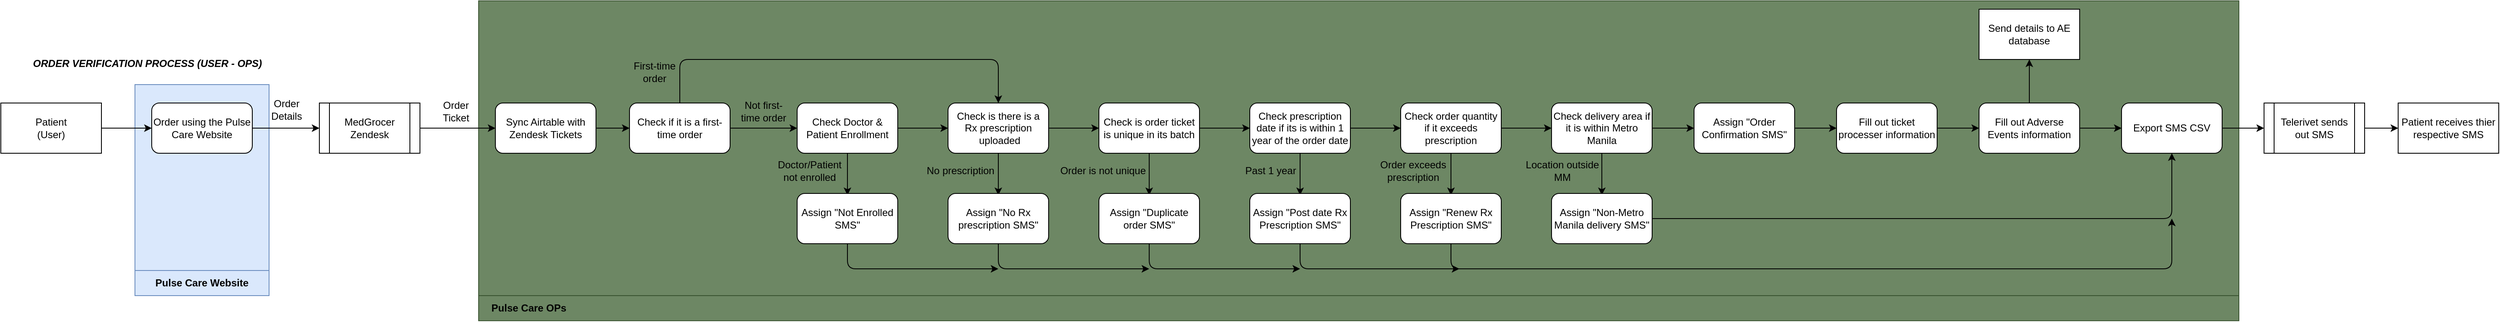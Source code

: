 <mxfile>
    <diagram id="CmBS7UL0gh0eFxzdolgg" name="Data Flow Diagram">
        <mxGraphModel dx="1280" dy="-351" grid="1" gridSize="10" guides="1" tooltips="1" connect="1" arrows="1" fold="1" page="1" pageScale="1" pageWidth="850" pageHeight="1100" math="0" shadow="0">
            <root>
                <mxCell id="0"/>
                <mxCell id="1" parent="0"/>
                <mxCell id="120" value="ORDER VERIFICATION PROCESS (USER - OPS)" style="text;html=1;strokeColor=none;fillColor=none;align=center;verticalAlign=middle;whiteSpace=wrap;rounded=0;fontStyle=3" parent="1" vertex="1">
                    <mxGeometry x="60" y="2230" width="330" height="30" as="geometry"/>
                </mxCell>
                <mxCell id="113" value="" style="rounded=0;whiteSpace=wrap;html=1;fillColor=#6d8764;strokeColor=#3A5431;fontColor=#ffffff;movable=1;resizable=1;rotatable=1;deletable=1;editable=1;connectable=1;" parent="1" vertex="1">
                    <mxGeometry x="620" y="2170" width="2100" height="352" as="geometry"/>
                </mxCell>
                <mxCell id="112" value="" style="rounded=0;whiteSpace=wrap;html=1;fillColor=#dae8fc;strokeColor=#6c8ebf;" parent="1" vertex="1">
                    <mxGeometry x="210" y="2270" width="160" height="252" as="geometry"/>
                </mxCell>
                <mxCell id="62" value="Patient&lt;br&gt;(User)" style="rounded=0;whiteSpace=wrap;html=1;" parent="1" vertex="1">
                    <mxGeometry x="50" y="2292" width="120" height="60" as="geometry"/>
                </mxCell>
                <mxCell id="63" value="Order using the Pulse Care Website" style="rounded=1;whiteSpace=wrap;html=1;" parent="1" vertex="1">
                    <mxGeometry x="230" y="2292" width="120" height="60" as="geometry"/>
                </mxCell>
                <mxCell id="85" style="edgeStyle=none;html=1;exitX=1;exitY=0.5;exitDx=0;exitDy=0;entryX=0;entryY=0.5;entryDx=0;entryDy=0;" parent="1" source="62" target="63" edge="1">
                    <mxGeometry relative="1" as="geometry"/>
                </mxCell>
                <mxCell id="64" value="MedGrocer Zendesk" style="shape=process;whiteSpace=wrap;html=1;backgroundOutline=1;" parent="1" vertex="1">
                    <mxGeometry x="430" y="2292" width="120" height="60" as="geometry"/>
                </mxCell>
                <mxCell id="86" style="edgeStyle=none;html=1;exitX=1;exitY=0.5;exitDx=0;exitDy=0;entryX=0;entryY=0.5;entryDx=0;entryDy=0;" parent="1" source="63" target="64" edge="1">
                    <mxGeometry relative="1" as="geometry"/>
                </mxCell>
                <mxCell id="140" style="edgeStyle=none;html=1;exitX=1;exitY=0.5;exitDx=0;exitDy=0;entryX=0;entryY=0.5;entryDx=0;entryDy=0;" edge="1" parent="1" source="65" target="136">
                    <mxGeometry relative="1" as="geometry"/>
                </mxCell>
                <mxCell id="65" value="Sync Airtable with Zendesk Tickets" style="rounded=1;whiteSpace=wrap;html=1;" parent="1" vertex="1">
                    <mxGeometry x="640" y="2292" width="120" height="60" as="geometry"/>
                </mxCell>
                <mxCell id="87" style="edgeStyle=none;html=1;exitX=1;exitY=0.5;exitDx=0;exitDy=0;entryX=0;entryY=0.5;entryDx=0;entryDy=0;" parent="1" source="64" target="65" edge="1">
                    <mxGeometry relative="1" as="geometry"/>
                </mxCell>
                <mxCell id="104" value="Order Details" style="text;html=1;strokeColor=none;fillColor=none;align=center;verticalAlign=middle;whiteSpace=wrap;rounded=0;" parent="1" vertex="1">
                    <mxGeometry x="361" y="2285" width="60" height="30" as="geometry"/>
                </mxCell>
                <mxCell id="105" value="Order Ticket" style="text;html=1;strokeColor=none;fillColor=none;align=center;verticalAlign=middle;whiteSpace=wrap;rounded=0;" parent="1" vertex="1">
                    <mxGeometry x="563" y="2287" width="60" height="30" as="geometry"/>
                </mxCell>
                <mxCell id="114" value="" style="rounded=0;whiteSpace=wrap;html=1;fillColor=#6d8764;fontColor=#ffffff;strokeColor=#3A5431;movable=1;resizable=1;rotatable=1;deletable=1;editable=1;connectable=1;" parent="1" vertex="1">
                    <mxGeometry x="620" y="2522" width="2100" height="30" as="geometry"/>
                </mxCell>
                <mxCell id="115" value="" style="rounded=0;whiteSpace=wrap;html=1;fillColor=#dae8fc;strokeColor=#6c8ebf;" parent="1" vertex="1">
                    <mxGeometry x="210" y="2492" width="160" height="30" as="geometry"/>
                </mxCell>
                <mxCell id="116" value="&lt;b&gt;Pulse Care Website&lt;/b&gt;" style="text;html=1;strokeColor=none;fillColor=none;align=center;verticalAlign=middle;whiteSpace=wrap;rounded=0;" parent="1" vertex="1">
                    <mxGeometry x="230" y="2492" width="120" height="30" as="geometry"/>
                </mxCell>
                <mxCell id="117" value="&lt;b&gt;Pulse Care OPs&lt;/b&gt;" style="text;html=1;strokeColor=none;fillColor=none;align=center;verticalAlign=middle;whiteSpace=wrap;rounded=0;movable=0;resizable=0;rotatable=0;deletable=0;editable=0;connectable=0;" parent="1" vertex="1">
                    <mxGeometry x="620" y="2522" width="120" height="30" as="geometry"/>
                </mxCell>
                <mxCell id="139" style="edgeStyle=none;html=1;exitX=1;exitY=0.5;exitDx=0;exitDy=0;entryX=0;entryY=0.5;entryDx=0;entryDy=0;" edge="1" parent="1" source="136" target="66">
                    <mxGeometry relative="1" as="geometry"/>
                </mxCell>
                <mxCell id="143" style="edgeStyle=none;html=1;exitX=0.5;exitY=0;exitDx=0;exitDy=0;entryX=0.5;entryY=0;entryDx=0;entryDy=0;" edge="1" parent="1" source="136" target="67">
                    <mxGeometry relative="1" as="geometry">
                        <Array as="points">
                            <mxPoint x="860" y="2240"/>
                            <mxPoint x="1240" y="2240"/>
                        </Array>
                    </mxGeometry>
                </mxCell>
                <mxCell id="136" value="Check if it is a first-time order" style="rounded=1;whiteSpace=wrap;html=1;" vertex="1" parent="1">
                    <mxGeometry x="800" y="2292" width="120" height="60" as="geometry"/>
                </mxCell>
                <mxCell id="142" value="Not first-time order" style="text;html=1;strokeColor=none;fillColor=none;align=center;verticalAlign=middle;whiteSpace=wrap;rounded=0;" vertex="1" parent="1">
                    <mxGeometry x="930" y="2287" width="60" height="30" as="geometry"/>
                </mxCell>
                <mxCell id="144" value="First-time order" style="text;html=1;strokeColor=none;fillColor=none;align=center;verticalAlign=middle;whiteSpace=wrap;rounded=0;" vertex="1" parent="1">
                    <mxGeometry x="800" y="2240" width="60" height="30" as="geometry"/>
                </mxCell>
                <mxCell id="66" value="Check Doctor &amp;amp; Patient Enrollment" style="rounded=1;whiteSpace=wrap;html=1;" parent="1" vertex="1">
                    <mxGeometry x="1000" y="2292" width="120" height="60" as="geometry"/>
                </mxCell>
                <mxCell id="67" value="Check is there is a Rx&amp;nbsp;prescription &amp;nbsp;uploaded" style="rounded=1;whiteSpace=wrap;html=1;" parent="1" vertex="1">
                    <mxGeometry x="1180" y="2292" width="120" height="60" as="geometry"/>
                </mxCell>
                <mxCell id="92" style="edgeStyle=none;html=1;exitX=1;exitY=0.5;exitDx=0;exitDy=0;" parent="1" source="66" target="67" edge="1">
                    <mxGeometry relative="1" as="geometry"/>
                </mxCell>
                <mxCell id="68" value="Check is order ticket is unique in its batch" style="rounded=1;whiteSpace=wrap;html=1;" parent="1" vertex="1">
                    <mxGeometry x="1360" y="2292" width="120" height="60" as="geometry"/>
                </mxCell>
                <mxCell id="93" style="edgeStyle=none;html=1;exitX=1;exitY=0.5;exitDx=0;exitDy=0;entryX=0;entryY=0.5;entryDx=0;entryDy=0;" parent="1" source="67" target="68" edge="1">
                    <mxGeometry relative="1" as="geometry"/>
                </mxCell>
                <mxCell id="69" value="Check prescription date if its is within 1 year of the order date" style="rounded=1;whiteSpace=wrap;html=1;" parent="1" vertex="1">
                    <mxGeometry x="1540" y="2292" width="120" height="60" as="geometry"/>
                </mxCell>
                <mxCell id="94" style="edgeStyle=none;html=1;exitX=1;exitY=0.5;exitDx=0;exitDy=0;" parent="1" source="68" target="69" edge="1">
                    <mxGeometry relative="1" as="geometry"/>
                </mxCell>
                <mxCell id="70" value="Check order quantity if it exceeds prescription" style="rounded=1;whiteSpace=wrap;html=1;" parent="1" vertex="1">
                    <mxGeometry x="1720" y="2292" width="120" height="60" as="geometry"/>
                </mxCell>
                <mxCell id="96" style="edgeStyle=none;html=1;exitX=1;exitY=0.5;exitDx=0;exitDy=0;entryX=0;entryY=0.5;entryDx=0;entryDy=0;" parent="1" source="69" target="70" edge="1">
                    <mxGeometry relative="1" as="geometry"/>
                </mxCell>
                <mxCell id="149" style="edgeStyle=none;html=1;exitX=1;exitY=0.5;exitDx=0;exitDy=0;entryX=0;entryY=0.5;entryDx=0;entryDy=0;" edge="1" parent="1" source="72" target="148">
                    <mxGeometry relative="1" as="geometry"/>
                </mxCell>
                <mxCell id="72" value="Check delivery area if it is within Metro Manila" style="rounded=1;whiteSpace=wrap;html=1;" parent="1" vertex="1">
                    <mxGeometry x="1900" y="2292" width="120" height="60" as="geometry"/>
                </mxCell>
                <mxCell id="98" style="edgeStyle=none;html=1;exitX=1;exitY=0.5;exitDx=0;exitDy=0;entryX=0;entryY=0.5;entryDx=0;entryDy=0;" parent="1" source="70" target="72" edge="1">
                    <mxGeometry relative="1" as="geometry"/>
                </mxCell>
                <mxCell id="73" value="Fill out ticket processer information" style="rounded=1;whiteSpace=wrap;html=1;" parent="1" vertex="1">
                    <mxGeometry x="2240" y="2292" width="120" height="60" as="geometry"/>
                </mxCell>
                <mxCell id="152" style="edgeStyle=none;html=1;exitX=0.5;exitY=0;exitDx=0;exitDy=0;entryX=0.5;entryY=1;entryDx=0;entryDy=0;" edge="1" parent="1" source="74" target="151">
                    <mxGeometry relative="1" as="geometry"/>
                </mxCell>
                <mxCell id="74" value="Fill out Adverse Events information" style="rounded=1;whiteSpace=wrap;html=1;" parent="1" vertex="1">
                    <mxGeometry x="2410" y="2292" width="120" height="60" as="geometry"/>
                </mxCell>
                <mxCell id="101" style="edgeStyle=none;html=1;exitX=1;exitY=0.5;exitDx=0;exitDy=0;entryX=0;entryY=0.5;entryDx=0;entryDy=0;" parent="1" source="73" target="74" edge="1">
                    <mxGeometry relative="1" as="geometry"/>
                </mxCell>
                <mxCell id="145" style="edgeStyle=none;html=1;exitX=1;exitY=0.5;exitDx=0;exitDy=0;entryX=0;entryY=0.5;entryDx=0;entryDy=0;" edge="1" parent="1" source="75" target="135">
                    <mxGeometry relative="1" as="geometry"/>
                </mxCell>
                <mxCell id="75" value="Export SMS CSV" style="rounded=1;whiteSpace=wrap;html=1;" parent="1" vertex="1">
                    <mxGeometry x="2580" y="2292" width="120" height="60" as="geometry"/>
                </mxCell>
                <mxCell id="102" style="edgeStyle=none;html=1;exitX=1;exitY=0.5;exitDx=0;exitDy=0;entryX=0;entryY=0.5;entryDx=0;entryDy=0;" parent="1" source="74" target="75" edge="1">
                    <mxGeometry relative="1" as="geometry"/>
                </mxCell>
                <mxCell id="77" value="Patient receives thier respective SMS" style="rounded=0;whiteSpace=wrap;html=1;" parent="1" vertex="1">
                    <mxGeometry x="2910" y="2292" width="120" height="60" as="geometry"/>
                </mxCell>
                <mxCell id="89" style="edgeStyle=none;html=1;exitX=0.5;exitY=1;exitDx=0;exitDy=0;entryX=0.5;entryY=0;entryDx=0;entryDy=0;" parent="1" source="66" edge="1">
                    <mxGeometry relative="1" as="geometry">
                        <mxPoint x="1060" y="2402" as="targetPoint"/>
                    </mxGeometry>
                </mxCell>
                <mxCell id="90" style="edgeStyle=none;html=1;exitX=0.5;exitY=1;exitDx=0;exitDy=0;entryX=0.5;entryY=0;entryDx=0;entryDy=0;" parent="1" source="67" edge="1">
                    <mxGeometry relative="1" as="geometry">
                        <mxPoint x="1240" y="2402" as="targetPoint"/>
                    </mxGeometry>
                </mxCell>
                <mxCell id="91" style="edgeStyle=none;html=1;exitX=0.5;exitY=1;exitDx=0;exitDy=0;" parent="1" source="68" edge="1">
                    <mxGeometry relative="1" as="geometry">
                        <mxPoint x="1420" y="2402" as="targetPoint"/>
                    </mxGeometry>
                </mxCell>
                <mxCell id="95" style="edgeStyle=none;html=1;exitX=0.5;exitY=1;exitDx=0;exitDy=0;entryX=0.5;entryY=0;entryDx=0;entryDy=0;" parent="1" source="69" edge="1">
                    <mxGeometry relative="1" as="geometry">
                        <mxPoint x="1600" y="2402" as="targetPoint"/>
                    </mxGeometry>
                </mxCell>
                <mxCell id="97" style="edgeStyle=none;html=1;exitX=0.5;exitY=1;exitDx=0;exitDy=0;entryX=0.5;entryY=0;entryDx=0;entryDy=0;" parent="1" source="70" edge="1">
                    <mxGeometry relative="1" as="geometry">
                        <mxPoint x="1780" y="2402" as="targetPoint"/>
                    </mxGeometry>
                </mxCell>
                <mxCell id="99" style="edgeStyle=none;html=1;exitX=0.5;exitY=1;exitDx=0;exitDy=0;" parent="1" source="72" edge="1">
                    <mxGeometry relative="1" as="geometry">
                        <mxPoint x="1960" y="2402" as="targetPoint"/>
                    </mxGeometry>
                </mxCell>
                <mxCell id="106" value="Doctor/Patient not enrolled" style="text;html=1;strokeColor=none;fillColor=none;align=center;verticalAlign=middle;whiteSpace=wrap;rounded=0;" parent="1" vertex="1">
                    <mxGeometry x="970" y="2358" width="90" height="30" as="geometry"/>
                </mxCell>
                <mxCell id="107" value="No prescription" style="text;html=1;strokeColor=none;fillColor=none;align=center;verticalAlign=middle;whiteSpace=wrap;rounded=0;" parent="1" vertex="1">
                    <mxGeometry x="1150" y="2358" width="90" height="30" as="geometry"/>
                </mxCell>
                <mxCell id="108" value="Order is not unique" style="text;html=1;strokeColor=none;fillColor=none;align=center;verticalAlign=middle;whiteSpace=wrap;rounded=0;" parent="1" vertex="1">
                    <mxGeometry x="1310" y="2358" width="110" height="30" as="geometry"/>
                </mxCell>
                <mxCell id="109" value="Past 1 year" style="text;html=1;strokeColor=none;fillColor=none;align=center;verticalAlign=middle;whiteSpace=wrap;rounded=0;" parent="1" vertex="1">
                    <mxGeometry x="1520" y="2358" width="90" height="30" as="geometry"/>
                </mxCell>
                <mxCell id="110" value="Order exceeds prescription" style="text;html=1;strokeColor=none;fillColor=none;align=center;verticalAlign=middle;whiteSpace=wrap;rounded=0;" parent="1" vertex="1">
                    <mxGeometry x="1690" y="2358" width="90" height="30" as="geometry"/>
                </mxCell>
                <mxCell id="111" value="Location outside MM" style="text;html=1;strokeColor=none;fillColor=none;align=center;verticalAlign=middle;whiteSpace=wrap;rounded=0;" parent="1" vertex="1">
                    <mxGeometry x="1868" y="2358" width="90" height="30" as="geometry"/>
                </mxCell>
                <mxCell id="133" style="edgeStyle=none;html=1;" edge="1" parent="1" source="121">
                    <mxGeometry relative="1" as="geometry">
                        <mxPoint x="1240" y="2490" as="targetPoint"/>
                        <Array as="points">
                            <mxPoint x="1060" y="2490"/>
                        </Array>
                    </mxGeometry>
                </mxCell>
                <mxCell id="121" value="Assign &quot;Not Enrolled SMS&quot;" style="rounded=1;whiteSpace=wrap;html=1;" vertex="1" parent="1">
                    <mxGeometry x="1000" y="2400" width="120" height="60" as="geometry"/>
                </mxCell>
                <mxCell id="132" style="edgeStyle=none;html=1;exitX=0.5;exitY=1;exitDx=0;exitDy=0;" edge="1" parent="1" source="122">
                    <mxGeometry relative="1" as="geometry">
                        <mxPoint x="1420" y="2490" as="targetPoint"/>
                        <Array as="points">
                            <mxPoint x="1240" y="2490"/>
                        </Array>
                    </mxGeometry>
                </mxCell>
                <mxCell id="122" value="Assign&amp;nbsp;&quot;No Rx prescription SMS&quot;" style="rounded=1;whiteSpace=wrap;html=1;" vertex="1" parent="1">
                    <mxGeometry x="1180" y="2400" width="120" height="60" as="geometry"/>
                </mxCell>
                <mxCell id="131" style="edgeStyle=none;html=1;exitX=0.5;exitY=1;exitDx=0;exitDy=0;" edge="1" parent="1" source="124">
                    <mxGeometry relative="1" as="geometry">
                        <mxPoint x="1600" y="2490" as="targetPoint"/>
                        <Array as="points">
                            <mxPoint x="1420" y="2490"/>
                        </Array>
                    </mxGeometry>
                </mxCell>
                <mxCell id="124" value="Assign&amp;nbsp;&quot;Duplicate order SMS&quot;" style="rounded=1;whiteSpace=wrap;html=1;" vertex="1" parent="1">
                    <mxGeometry x="1360" y="2400" width="120" height="60" as="geometry"/>
                </mxCell>
                <mxCell id="130" style="edgeStyle=none;html=1;exitX=0.5;exitY=1;exitDx=0;exitDy=0;" edge="1" parent="1" source="125">
                    <mxGeometry relative="1" as="geometry">
                        <mxPoint x="1790" y="2490" as="targetPoint"/>
                        <Array as="points">
                            <mxPoint x="1600" y="2490"/>
                        </Array>
                    </mxGeometry>
                </mxCell>
                <mxCell id="125" value="Assign&amp;nbsp;&quot;Post date Rx Prescription SMS&quot;" style="rounded=1;whiteSpace=wrap;html=1;" vertex="1" parent="1">
                    <mxGeometry x="1540" y="2400" width="120" height="60" as="geometry"/>
                </mxCell>
                <mxCell id="129" style="edgeStyle=none;html=1;exitX=0.5;exitY=1;exitDx=0;exitDy=0;" edge="1" parent="1" source="126">
                    <mxGeometry relative="1" as="geometry">
                        <mxPoint x="2640" y="2430" as="targetPoint"/>
                        <Array as="points">
                            <mxPoint x="1780" y="2490"/>
                            <mxPoint x="2640" y="2490"/>
                        </Array>
                    </mxGeometry>
                </mxCell>
                <mxCell id="126" value="Assign&amp;nbsp;&quot;Renew Rx Prescription SMS&quot;" style="rounded=1;whiteSpace=wrap;html=1;" vertex="1" parent="1">
                    <mxGeometry x="1720" y="2400" width="120" height="60" as="geometry"/>
                </mxCell>
                <mxCell id="128" style="edgeStyle=none;html=1;exitX=1;exitY=0.5;exitDx=0;exitDy=0;entryX=0.5;entryY=1;entryDx=0;entryDy=0;" edge="1" parent="1" source="127" target="75">
                    <mxGeometry relative="1" as="geometry">
                        <Array as="points">
                            <mxPoint x="2640" y="2430"/>
                        </Array>
                    </mxGeometry>
                </mxCell>
                <mxCell id="127" value="Assign &quot;Non-Metro Manila delivery SMS&quot;" style="rounded=1;whiteSpace=wrap;html=1;" vertex="1" parent="1">
                    <mxGeometry x="1900" y="2400" width="120" height="60" as="geometry"/>
                </mxCell>
                <mxCell id="146" style="edgeStyle=none;html=1;exitX=1;exitY=0.5;exitDx=0;exitDy=0;entryX=0;entryY=0.5;entryDx=0;entryDy=0;" edge="1" parent="1" source="135" target="77">
                    <mxGeometry relative="1" as="geometry"/>
                </mxCell>
                <mxCell id="135" value="Telerivet sends out SMS" style="shape=process;whiteSpace=wrap;html=1;backgroundOutline=1;" vertex="1" parent="1">
                    <mxGeometry x="2750" y="2292" width="120" height="60" as="geometry"/>
                </mxCell>
                <mxCell id="150" style="edgeStyle=none;html=1;entryX=0;entryY=0.5;entryDx=0;entryDy=0;" edge="1" parent="1" source="148" target="73">
                    <mxGeometry relative="1" as="geometry"/>
                </mxCell>
                <mxCell id="148" value="Assign &quot;Order Confirmation SMS&quot;" style="rounded=1;whiteSpace=wrap;html=1;" vertex="1" parent="1">
                    <mxGeometry x="2070" y="2292" width="120" height="60" as="geometry"/>
                </mxCell>
                <mxCell id="151" value="Send details to AE database" style="rounded=0;whiteSpace=wrap;html=1;" vertex="1" parent="1">
                    <mxGeometry x="2410" y="2180" width="120" height="60" as="geometry"/>
                </mxCell>
            </root>
        </mxGraphModel>
    </diagram>
    <diagram id="OAnDzm1tk-_P3TmkvpsR" name="Decision Tree">
        <mxGraphModel dx="1037" dy="2110" grid="1" gridSize="10" guides="1" tooltips="1" connect="1" arrows="1" fold="1" page="1" pageScale="1" pageWidth="850" pageHeight="1100" math="0" shadow="0">
            <root>
                <mxCell id="0"/>
                <mxCell id="1" parent="0"/>
                <mxCell id="olfd3m0QtoPjhlnfAnK3-72" value="Order Verification" style="text;html=1;align=left;verticalAlign=middle;resizable=0;points=[];autosize=1;strokeColor=none;fillColor=none;" parent="1" vertex="1">
                    <mxGeometry x="1760" y="80" width="120" height="30" as="geometry"/>
                </mxCell>
                <mxCell id="91wBAYQt74z-0xyMlqAN-1" style="edgeStyle=none;html=1;exitX=0.5;exitY=1;exitDx=0;exitDy=0;entryX=0.5;entryY=0;entryDx=0;entryDy=0;" parent="1" source="91wBAYQt74z-0xyMlqAN-5" target="91wBAYQt74z-0xyMlqAN-6" edge="1">
                    <mxGeometry relative="1" as="geometry">
                        <Array as="points">
                            <mxPoint x="1900" y="220"/>
                            <mxPoint x="1820" y="220"/>
                        </Array>
                    </mxGeometry>
                </mxCell>
                <mxCell id="91wBAYQt74z-0xyMlqAN-2" value="No" style="edgeLabel;html=1;align=center;verticalAlign=middle;resizable=0;points=[];" parent="91wBAYQt74z-0xyMlqAN-1" vertex="1" connectable="0">
                    <mxGeometry x="0.045" y="-1" relative="1" as="geometry">
                        <mxPoint as="offset"/>
                    </mxGeometry>
                </mxCell>
                <mxCell id="91wBAYQt74z-0xyMlqAN-3" style="edgeStyle=none;html=1;exitX=0.5;exitY=1;exitDx=0;exitDy=0;entryX=0.5;entryY=0;entryDx=0;entryDy=0;" parent="1" source="91wBAYQt74z-0xyMlqAN-5" edge="1">
                    <mxGeometry relative="1" as="geometry">
                        <mxPoint x="1980" y="240" as="targetPoint"/>
                        <Array as="points">
                            <mxPoint x="1900" y="220"/>
                            <mxPoint x="1980" y="220"/>
                        </Array>
                    </mxGeometry>
                </mxCell>
                <mxCell id="91wBAYQt74z-0xyMlqAN-4" value="Yes" style="edgeLabel;html=1;align=center;verticalAlign=middle;resizable=0;points=[];" parent="91wBAYQt74z-0xyMlqAN-3" vertex="1" connectable="0">
                    <mxGeometry x="-0.102" y="1" relative="1" as="geometry">
                        <mxPoint x="6" as="offset"/>
                    </mxGeometry>
                </mxCell>
                <mxCell id="91wBAYQt74z-0xyMlqAN-5" value="&lt;font style=&quot;font-size: 12px;&quot;&gt;Unique order for this batch?&lt;br&gt;&lt;/font&gt;" style="rounded=0;whiteSpace=wrap;html=1;fillColor=none;" parent="1" vertex="1">
                    <mxGeometry x="1840" y="140" width="120" height="60" as="geometry"/>
                </mxCell>
                <mxCell id="91wBAYQt74z-0xyMlqAN-6" value="&lt;font style=&quot;font-size: 12px;&quot;&gt;Duplicate Order&lt;br&gt;SMS&lt;br&gt;&lt;/font&gt;" style="rounded=0;whiteSpace=wrap;html=1;fillColor=none;" parent="1" vertex="1">
                    <mxGeometry x="1760" y="240" width="120" height="60" as="geometry"/>
                </mxCell>
                <mxCell id="91wBAYQt74z-0xyMlqAN-8" style="edgeStyle=none;html=1;exitX=0.5;exitY=1;exitDx=0;exitDy=0;entryX=0.5;entryY=0;entryDx=0;entryDy=0;" parent="1" source="91wBAYQt74z-0xyMlqAN-12" target="91wBAYQt74z-0xyMlqAN-18" edge="1">
                    <mxGeometry relative="1" as="geometry">
                        <Array as="points">
                            <mxPoint x="2100" y="980"/>
                            <mxPoint x="1980" y="980"/>
                        </Array>
                    </mxGeometry>
                </mxCell>
                <mxCell id="91wBAYQt74z-0xyMlqAN-9" value="No" style="edgeLabel;html=1;align=center;verticalAlign=middle;resizable=0;points=[];" parent="91wBAYQt74z-0xyMlqAN-8" vertex="1" connectable="0">
                    <mxGeometry x="0.034" y="-2" relative="1" as="geometry">
                        <mxPoint x="43" y="2" as="offset"/>
                    </mxGeometry>
                </mxCell>
                <mxCell id="91wBAYQt74z-0xyMlqAN-10" style="edgeStyle=none;html=1;exitX=0.5;exitY=1;exitDx=0;exitDy=0;entryX=0.5;entryY=0;entryDx=0;entryDy=0;" parent="1" source="91wBAYQt74z-0xyMlqAN-12" target="91wBAYQt74z-0xyMlqAN-47" edge="1">
                    <mxGeometry relative="1" as="geometry">
                        <Array as="points">
                            <mxPoint x="2100" y="980"/>
                            <mxPoint x="2140" y="980"/>
                        </Array>
                    </mxGeometry>
                </mxCell>
                <mxCell id="91wBAYQt74z-0xyMlqAN-11" value="Yes" style="edgeLabel;html=1;align=center;verticalAlign=middle;resizable=0;points=[];" parent="91wBAYQt74z-0xyMlqAN-10" vertex="1" connectable="0">
                    <mxGeometry x="0.002" relative="1" as="geometry">
                        <mxPoint as="offset"/>
                    </mxGeometry>
                </mxCell>
                <mxCell id="91wBAYQt74z-0xyMlqAN-12" value="&lt;font style=&quot;font-size: 12px;&quot;&gt;Uploaded Prescription?&lt;br&gt;&lt;/font&gt;" style="rounded=0;whiteSpace=wrap;html=1;fillColor=none;" parent="1" vertex="1">
                    <mxGeometry x="2040" y="900" width="120" height="60" as="geometry"/>
                </mxCell>
                <mxCell id="91wBAYQt74z-0xyMlqAN-18" value="&lt;font style=&quot;font-size: 12px;&quot;&gt;No Prescription&lt;br&gt;SMS&lt;br&gt;&lt;/font&gt;" style="rounded=0;whiteSpace=wrap;html=1;fillColor=none;" parent="1" vertex="1">
                    <mxGeometry x="1920" y="1000" width="120" height="60" as="geometry"/>
                </mxCell>
                <mxCell id="91wBAYQt74z-0xyMlqAN-19" style="edgeStyle=none;html=1;exitX=0.5;exitY=1;exitDx=0;exitDy=0;entryX=0.5;entryY=0;entryDx=0;entryDy=0;" parent="1" source="91wBAYQt74z-0xyMlqAN-23" target="91wBAYQt74z-0xyMlqAN-24" edge="1">
                    <mxGeometry relative="1" as="geometry">
                        <Array as="points">
                            <mxPoint x="2220" y="1280"/>
                            <mxPoint x="2100" y="1280"/>
                        </Array>
                    </mxGeometry>
                </mxCell>
                <mxCell id="91wBAYQt74z-0xyMlqAN-20" value="No" style="edgeLabel;html=1;align=center;verticalAlign=middle;resizable=0;points=[];" parent="91wBAYQt74z-0xyMlqAN-19" vertex="1" connectable="0">
                    <mxGeometry x="-0.0" relative="1" as="geometry">
                        <mxPoint x="40" as="offset"/>
                    </mxGeometry>
                </mxCell>
                <mxCell id="91wBAYQt74z-0xyMlqAN-21" style="edgeStyle=none;html=1;exitX=0.5;exitY=1;exitDx=0;exitDy=0;entryX=0.5;entryY=0;entryDx=0;entryDy=0;" parent="1" source="91wBAYQt74z-0xyMlqAN-23" target="91wBAYQt74z-0xyMlqAN-29" edge="1">
                    <mxGeometry relative="1" as="geometry">
                        <Array as="points">
                            <mxPoint x="2220" y="1280"/>
                            <mxPoint x="2260" y="1280"/>
                        </Array>
                    </mxGeometry>
                </mxCell>
                <mxCell id="91wBAYQt74z-0xyMlqAN-22" value="Yes" style="edgeLabel;html=1;align=center;verticalAlign=middle;resizable=0;points=[];" parent="91wBAYQt74z-0xyMlqAN-21" vertex="1" connectable="0">
                    <mxGeometry x="0.008" relative="1" as="geometry">
                        <mxPoint as="offset"/>
                    </mxGeometry>
                </mxCell>
                <mxCell id="91wBAYQt74z-0xyMlqAN-23" value="&lt;font style=&quot;font-size: 12px;&quot;&gt;Valid Prescription?&lt;br&gt;&lt;/font&gt;" style="rounded=0;whiteSpace=wrap;html=1;fillColor=none;" parent="1" vertex="1">
                    <mxGeometry x="2160" y="1200" width="120" height="60" as="geometry"/>
                </mxCell>
                <mxCell id="91wBAYQt74z-0xyMlqAN-24" value="&lt;font style=&quot;font-size: 12px;&quot;&gt;No Prescription&lt;br&gt;SMS&lt;br&gt;&lt;/font&gt;" style="rounded=0;whiteSpace=wrap;html=1;fillColor=none;" parent="1" vertex="1">
                    <mxGeometry x="2040" y="1300" width="120" height="60" as="geometry"/>
                </mxCell>
                <mxCell id="91wBAYQt74z-0xyMlqAN-25" style="edgeStyle=none;html=1;exitX=0.5;exitY=1;exitDx=0;exitDy=0;entryX=0.5;entryY=0;entryDx=0;entryDy=0;" parent="1" source="91wBAYQt74z-0xyMlqAN-29" target="91wBAYQt74z-0xyMlqAN-30" edge="1">
                    <mxGeometry relative="1" as="geometry">
                        <Array as="points">
                            <mxPoint x="2260" y="1380"/>
                            <mxPoint x="2140" y="1380"/>
                        </Array>
                    </mxGeometry>
                </mxCell>
                <mxCell id="91wBAYQt74z-0xyMlqAN-26" value="No" style="edgeLabel;html=1;align=center;verticalAlign=middle;resizable=0;points=[];" parent="91wBAYQt74z-0xyMlqAN-25" vertex="1" connectable="0">
                    <mxGeometry x="-0.003" relative="1" as="geometry">
                        <mxPoint x="40" as="offset"/>
                    </mxGeometry>
                </mxCell>
                <mxCell id="91wBAYQt74z-0xyMlqAN-27" style="edgeStyle=none;html=1;exitX=0.5;exitY=1;exitDx=0;exitDy=0;entryX=0.5;entryY=0;entryDx=0;entryDy=0;" parent="1" source="91wBAYQt74z-0xyMlqAN-29" edge="1">
                    <mxGeometry relative="1" as="geometry">
                        <Array as="points">
                            <mxPoint x="2260" y="1380"/>
                            <mxPoint x="2300" y="1380"/>
                        </Array>
                        <mxPoint x="2300" y="1400" as="targetPoint"/>
                    </mxGeometry>
                </mxCell>
                <mxCell id="91wBAYQt74z-0xyMlqAN-28" value="Yes" style="edgeLabel;html=1;align=center;verticalAlign=middle;resizable=0;points=[];" parent="91wBAYQt74z-0xyMlqAN-27" vertex="1" connectable="0">
                    <mxGeometry x="0.006" relative="1" as="geometry">
                        <mxPoint as="offset"/>
                    </mxGeometry>
                </mxCell>
                <mxCell id="91wBAYQt74z-0xyMlqAN-29" value="&lt;font style=&quot;font-size: 12px;&quot;&gt;Metro Manila Delivery?&lt;br&gt;&lt;/font&gt;" style="rounded=0;whiteSpace=wrap;html=1;fillColor=none;" parent="1" vertex="1">
                    <mxGeometry x="2200" y="1300" width="120" height="60" as="geometry"/>
                </mxCell>
                <mxCell id="91wBAYQt74z-0xyMlqAN-30" value="&lt;font style=&quot;font-size: 12px;&quot;&gt;Non-MM Delivery&lt;br&gt;SMS&lt;br&gt;&lt;/font&gt;" style="rounded=0;whiteSpace=wrap;html=1;fillColor=none;" parent="1" vertex="1">
                    <mxGeometry x="2080" y="1400" width="120" height="60" as="geometry"/>
                </mxCell>
                <mxCell id="91wBAYQt74z-0xyMlqAN-31" style="edgeStyle=none;html=1;exitX=0.5;exitY=1;exitDx=0;exitDy=0;entryX=0.5;entryY=0;entryDx=0;entryDy=0;" parent="1" source="91wBAYQt74z-0xyMlqAN-35" target="91wBAYQt74z-0xyMlqAN-36" edge="1">
                    <mxGeometry relative="1" as="geometry">
                        <Array as="points">
                            <mxPoint x="2180" y="1180"/>
                            <mxPoint x="2060" y="1180"/>
                        </Array>
                    </mxGeometry>
                </mxCell>
                <mxCell id="91wBAYQt74z-0xyMlqAN-32" value="No" style="edgeLabel;html=1;align=center;verticalAlign=middle;resizable=0;points=[];" parent="91wBAYQt74z-0xyMlqAN-31" vertex="1" connectable="0">
                    <mxGeometry x="-0.001" relative="1" as="geometry">
                        <mxPoint x="40" as="offset"/>
                    </mxGeometry>
                </mxCell>
                <mxCell id="91wBAYQt74z-0xyMlqAN-33" style="edgeStyle=none;html=1;exitX=0.5;exitY=1;exitDx=0;exitDy=0;entryX=0.5;entryY=0;entryDx=0;entryDy=0;" parent="1" source="91wBAYQt74z-0xyMlqAN-35" target="91wBAYQt74z-0xyMlqAN-23" edge="1">
                    <mxGeometry relative="1" as="geometry">
                        <Array as="points">
                            <mxPoint x="2180" y="1180"/>
                            <mxPoint x="2220" y="1180"/>
                        </Array>
                    </mxGeometry>
                </mxCell>
                <mxCell id="91wBAYQt74z-0xyMlqAN-34" value="Yes" style="edgeLabel;html=1;align=center;verticalAlign=middle;resizable=0;points=[];" parent="91wBAYQt74z-0xyMlqAN-33" vertex="1" connectable="0">
                    <mxGeometry x="0.002" relative="1" as="geometry">
                        <mxPoint as="offset"/>
                    </mxGeometry>
                </mxCell>
                <mxCell id="91wBAYQt74z-0xyMlqAN-35" value="&lt;font style=&quot;font-size: 12px;&quot;&gt;Order quantity exceeded prescription?&lt;br&gt;&lt;/font&gt;" style="rounded=0;whiteSpace=wrap;html=1;fillColor=none;" parent="1" vertex="1">
                    <mxGeometry x="2120" y="1100" width="120" height="60" as="geometry"/>
                </mxCell>
                <mxCell id="91wBAYQt74z-0xyMlqAN-36" value="&lt;font style=&quot;font-size: 12px;&quot;&gt;Renew RX&lt;br&gt;SMS&lt;br&gt;&lt;/font&gt;" style="rounded=0;whiteSpace=wrap;html=1;fillColor=none;" parent="1" vertex="1">
                    <mxGeometry x="2000" y="1200" width="120" height="60" as="geometry"/>
                </mxCell>
                <mxCell id="91wBAYQt74z-0xyMlqAN-37" value="&lt;font style=&quot;font-size: 12px;&quot;&gt;Unenrolled Patient&lt;br&gt;SMS&lt;br&gt;&lt;/font&gt;" style="rounded=0;whiteSpace=wrap;html=1;fillColor=none;" parent="1" vertex="1">
                    <mxGeometry x="1760" y="540" width="120" height="60" as="geometry"/>
                </mxCell>
                <mxCell id="91wBAYQt74z-0xyMlqAN-38" style="edgeStyle=none;html=1;exitX=0.5;exitY=1;exitDx=0;exitDy=0;" parent="1" source="91wBAYQt74z-0xyMlqAN-42" edge="1">
                    <mxGeometry relative="1" as="geometry">
                        <Array as="points">
                            <mxPoint x="2060" y="520"/>
                            <mxPoint x="2100" y="520"/>
                        </Array>
                        <mxPoint x="2100" y="540" as="targetPoint"/>
                    </mxGeometry>
                </mxCell>
                <mxCell id="91wBAYQt74z-0xyMlqAN-39" value="Yes" style="edgeLabel;html=1;align=center;verticalAlign=middle;resizable=0;points=[];" parent="91wBAYQt74z-0xyMlqAN-38" vertex="1" connectable="0">
                    <mxGeometry x="-0.085" y="1" relative="1" as="geometry">
                        <mxPoint x="3" y="1" as="offset"/>
                    </mxGeometry>
                </mxCell>
                <mxCell id="91wBAYQt74z-0xyMlqAN-40" style="edgeStyle=none;html=1;exitX=0.5;exitY=1;exitDx=0;exitDy=0;entryX=0.5;entryY=0;entryDx=0;entryDy=0;" parent="1" source="91wBAYQt74z-0xyMlqAN-42" target="91wBAYQt74z-0xyMlqAN-37" edge="1">
                    <mxGeometry relative="1" as="geometry">
                        <Array as="points">
                            <mxPoint x="2060" y="520"/>
                            <mxPoint x="1820" y="520"/>
                        </Array>
                    </mxGeometry>
                </mxCell>
                <mxCell id="91wBAYQt74z-0xyMlqAN-41" value="No" style="edgeLabel;html=1;align=center;verticalAlign=middle;resizable=0;points=[];" parent="91wBAYQt74z-0xyMlqAN-40" vertex="1" connectable="0">
                    <mxGeometry x="-0.195" y="-2" relative="1" as="geometry">
                        <mxPoint x="73" y="2" as="offset"/>
                    </mxGeometry>
                </mxCell>
                <mxCell id="91wBAYQt74z-0xyMlqAN-42" value="&lt;font style=&quot;font-size: 12px;&quot;&gt;Enrolled Patient?&lt;br&gt;&lt;/font&gt;" style="rounded=0;whiteSpace=wrap;html=1;fillColor=none;" parent="1" vertex="1">
                    <mxGeometry x="2000" y="440" width="120" height="60" as="geometry"/>
                </mxCell>
                <mxCell id="91wBAYQt74z-0xyMlqAN-43" style="edgeStyle=none;html=1;exitX=0.5;exitY=1;exitDx=0;exitDy=0;entryX=0.5;entryY=0;entryDx=0;entryDy=0;" parent="1" source="91wBAYQt74z-0xyMlqAN-47" target="91wBAYQt74z-0xyMlqAN-48" edge="1">
                    <mxGeometry relative="1" as="geometry">
                        <Array as="points">
                            <mxPoint x="2140" y="1080"/>
                            <mxPoint x="2020" y="1080"/>
                        </Array>
                    </mxGeometry>
                </mxCell>
                <mxCell id="91wBAYQt74z-0xyMlqAN-44" value="No" style="edgeLabel;html=1;align=center;verticalAlign=middle;resizable=0;points=[];" parent="91wBAYQt74z-0xyMlqAN-43" vertex="1" connectable="0">
                    <mxGeometry x="0.016" y="-2" relative="1" as="geometry">
                        <mxPoint x="41" y="2" as="offset"/>
                    </mxGeometry>
                </mxCell>
                <mxCell id="91wBAYQt74z-0xyMlqAN-45" style="edgeStyle=none;html=1;exitX=0.5;exitY=1;exitDx=0;exitDy=0;entryX=0.5;entryY=0;entryDx=0;entryDy=0;" parent="1" source="91wBAYQt74z-0xyMlqAN-47" target="91wBAYQt74z-0xyMlqAN-35" edge="1">
                    <mxGeometry relative="1" as="geometry">
                        <Array as="points">
                            <mxPoint x="2140" y="1080"/>
                            <mxPoint x="2180" y="1080"/>
                        </Array>
                    </mxGeometry>
                </mxCell>
                <mxCell id="91wBAYQt74z-0xyMlqAN-46" value="Yes" style="edgeLabel;html=1;align=center;verticalAlign=middle;resizable=0;points=[];" parent="91wBAYQt74z-0xyMlqAN-45" vertex="1" connectable="0">
                    <mxGeometry x="0.019" y="-1" relative="1" as="geometry">
                        <mxPoint x="-1" y="-1" as="offset"/>
                    </mxGeometry>
                </mxCell>
                <mxCell id="91wBAYQt74z-0xyMlqAN-47" value="&lt;font style=&quot;font-size: 12px;&quot;&gt;Valid Prescription Date (&amp;lt;1 year / not postdated)?&lt;br&gt;&lt;/font&gt;" style="rounded=0;whiteSpace=wrap;html=1;fillColor=none;" parent="1" vertex="1">
                    <mxGeometry x="2080" y="1000" width="120" height="60" as="geometry"/>
                </mxCell>
                <mxCell id="91wBAYQt74z-0xyMlqAN-48" value="&lt;font style=&quot;font-size: 12px;&quot;&gt;Outdated / Postdated&lt;br&gt;RX SMS&lt;br&gt;&lt;/font&gt;" style="rounded=0;whiteSpace=wrap;html=1;fillColor=none;" parent="1" vertex="1">
                    <mxGeometry x="1960" y="1100" width="120" height="60" as="geometry"/>
                </mxCell>
                <mxCell id="91wBAYQt74z-0xyMlqAN-49" value="&lt;font style=&quot;font-size: 12px;&quot;&gt;Order Acknowledgement SMS&lt;br&gt;&lt;br&gt;(With Bank Details)&lt;br&gt;&lt;/font&gt;" style="rounded=0;whiteSpace=wrap;html=1;fillColor=none;" parent="1" vertex="1">
                    <mxGeometry x="2320" y="1500" width="120" height="120" as="geometry"/>
                </mxCell>
                <mxCell id="91wBAYQt74z-0xyMlqAN-50" value="&lt;font style=&quot;font-size: 12px;&quot;&gt;Order Acknowledgement SMS&lt;br&gt;&lt;br&gt;(No Bank Details)&lt;br&gt;&lt;/font&gt;" style="rounded=0;whiteSpace=wrap;html=1;fillColor=none;" parent="1" vertex="1">
                    <mxGeometry x="2160" y="1500" width="120" height="120" as="geometry"/>
                </mxCell>
                <mxCell id="91wBAYQt74z-0xyMlqAN-52" style="edgeStyle=none;html=1;exitX=0.5;exitY=1;exitDx=0;exitDy=0;entryX=0.5;entryY=0;entryDx=0;entryDy=0;" parent="1" edge="1">
                    <mxGeometry relative="1" as="geometry">
                        <Array as="points">
                            <mxPoint x="2780" y="1220"/>
                            <mxPoint x="2700" y="1220"/>
                        </Array>
                        <mxPoint x="2780" y="1200" as="sourcePoint"/>
                    </mxGeometry>
                </mxCell>
                <mxCell id="91wBAYQt74z-0xyMlqAN-57" style="edgeStyle=none;html=1;exitX=0.5;exitY=1;exitDx=0;exitDy=0;entryX=0.5;entryY=0;entryDx=0;entryDy=0;" parent="1" source="91wBAYQt74z-0xyMlqAN-61" target="91wBAYQt74z-0xyMlqAN-50" edge="1">
                    <mxGeometry relative="1" as="geometry">
                        <Array as="points">
                            <mxPoint x="2300" y="1480"/>
                            <mxPoint x="2220" y="1480"/>
                        </Array>
                    </mxGeometry>
                </mxCell>
                <mxCell id="91wBAYQt74z-0xyMlqAN-58" value="Cash on Delivery" style="edgeLabel;html=1;align=center;verticalAlign=middle;resizable=0;points=[];" parent="91wBAYQt74z-0xyMlqAN-57" vertex="1" connectable="0">
                    <mxGeometry x="0.325" relative="1" as="geometry">
                        <mxPoint as="offset"/>
                    </mxGeometry>
                </mxCell>
                <mxCell id="91wBAYQt74z-0xyMlqAN-59" style="edgeStyle=none;html=1;exitX=0.5;exitY=1;exitDx=0;exitDy=0;entryX=0.5;entryY=0;entryDx=0;entryDy=0;" parent="1" source="91wBAYQt74z-0xyMlqAN-61" target="91wBAYQt74z-0xyMlqAN-49" edge="1">
                    <mxGeometry relative="1" as="geometry">
                        <Array as="points">
                            <mxPoint x="2300" y="1480"/>
                            <mxPoint x="2380" y="1480"/>
                        </Array>
                    </mxGeometry>
                </mxCell>
                <mxCell id="91wBAYQt74z-0xyMlqAN-60" value="Bank Transfer" style="edgeLabel;html=1;align=center;verticalAlign=middle;resizable=0;points=[];" parent="91wBAYQt74z-0xyMlqAN-59" vertex="1" connectable="0">
                    <mxGeometry x="0.342" relative="1" as="geometry">
                        <mxPoint as="offset"/>
                    </mxGeometry>
                </mxCell>
                <mxCell id="91wBAYQt74z-0xyMlqAN-61" value="&lt;font style=&quot;font-size: 12px;&quot;&gt;Payment Method?&lt;br&gt;&lt;/font&gt;" style="rounded=0;whiteSpace=wrap;html=1;fillColor=none;" parent="1" vertex="1">
                    <mxGeometry x="2240" y="1400" width="120" height="60" as="geometry"/>
                </mxCell>
                <mxCell id="91wBAYQt74z-0xyMlqAN-62" style="edgeStyle=none;html=1;entryX=0.5;entryY=0;entryDx=0;entryDy=0;exitX=0.5;exitY=1;exitDx=0;exitDy=0;" parent="1" source="91wBAYQt74z-0xyMlqAN-66" target="91wBAYQt74z-0xyMlqAN-71" edge="1">
                    <mxGeometry relative="1" as="geometry">
                        <Array as="points">
                            <mxPoint x="1980" y="320"/>
                            <mxPoint x="2020" y="320"/>
                        </Array>
                    </mxGeometry>
                </mxCell>
                <mxCell id="91wBAYQt74z-0xyMlqAN-63" value="Yes" style="edgeLabel;html=1;align=center;verticalAlign=middle;resizable=0;points=[];" parent="91wBAYQt74z-0xyMlqAN-62" vertex="1" connectable="0">
                    <mxGeometry x="0.14" y="1" relative="1" as="geometry">
                        <mxPoint x="-6" as="offset"/>
                    </mxGeometry>
                </mxCell>
                <mxCell id="91wBAYQt74z-0xyMlqAN-64" style="edgeStyle=none;html=1;exitX=0.5;exitY=1;exitDx=0;exitDy=0;entryX=0.5;entryY=0;entryDx=0;entryDy=0;" parent="1" source="91wBAYQt74z-0xyMlqAN-66" target="91wBAYQt74z-0xyMlqAN-37" edge="1">
                    <mxGeometry relative="1" as="geometry">
                        <Array as="points">
                            <mxPoint x="1980" y="320"/>
                            <mxPoint x="1820" y="320"/>
                        </Array>
                    </mxGeometry>
                </mxCell>
                <mxCell id="91wBAYQt74z-0xyMlqAN-65" value="No&lt;br&gt;" style="edgeLabel;html=1;align=center;verticalAlign=middle;resizable=0;points=[];" parent="91wBAYQt74z-0xyMlqAN-64" vertex="1" connectable="0">
                    <mxGeometry x="-0.504" y="-2" relative="1" as="geometry">
                        <mxPoint x="59" as="offset"/>
                    </mxGeometry>
                </mxCell>
                <mxCell id="91wBAYQt74z-0xyMlqAN-66" value="&lt;font style=&quot;font-size: 12px;&quot;&gt;Uploaded ID?&lt;br&gt;&lt;/font&gt;" style="rounded=0;whiteSpace=wrap;html=1;fillColor=none;" parent="1" vertex="1">
                    <mxGeometry x="1920" y="240" width="120" height="60" as="geometry"/>
                </mxCell>
                <mxCell id="91wBAYQt74z-0xyMlqAN-67" style="edgeStyle=none;html=1;entryX=0.5;entryY=0;entryDx=0;entryDy=0;" parent="1" source="91wBAYQt74z-0xyMlqAN-71" target="91wBAYQt74z-0xyMlqAN-42" edge="1">
                    <mxGeometry relative="1" as="geometry">
                        <Array as="points">
                            <mxPoint x="2020" y="420"/>
                            <mxPoint x="2060" y="420"/>
                        </Array>
                    </mxGeometry>
                </mxCell>
                <mxCell id="91wBAYQt74z-0xyMlqAN-68" value="Yes" style="edgeLabel;html=1;align=center;verticalAlign=middle;resizable=0;points=[];" parent="91wBAYQt74z-0xyMlqAN-67" vertex="1" connectable="0">
                    <mxGeometry x="0.036" y="-1" relative="1" as="geometry">
                        <mxPoint x="-1" y="-1" as="offset"/>
                    </mxGeometry>
                </mxCell>
                <mxCell id="91wBAYQt74z-0xyMlqAN-69" style="edgeStyle=none;html=1;exitX=0.5;exitY=1;exitDx=0;exitDy=0;entryX=0.5;entryY=0;entryDx=0;entryDy=0;" parent="1" source="91wBAYQt74z-0xyMlqAN-71" target="91wBAYQt74z-0xyMlqAN-37" edge="1">
                    <mxGeometry relative="1" as="geometry">
                        <Array as="points">
                            <mxPoint x="2020" y="420"/>
                            <mxPoint x="1820" y="420"/>
                        </Array>
                    </mxGeometry>
                </mxCell>
                <mxCell id="91wBAYQt74z-0xyMlqAN-70" value="No" style="edgeLabel;html=1;align=center;verticalAlign=middle;resizable=0;points=[];" parent="91wBAYQt74z-0xyMlqAN-69" vertex="1" connectable="0">
                    <mxGeometry x="-0.587" relative="1" as="geometry">
                        <mxPoint x="31" as="offset"/>
                    </mxGeometry>
                </mxCell>
                <mxCell id="91wBAYQt74z-0xyMlqAN-71" value="&lt;font style=&quot;font-size: 12px;&quot;&gt;Valid ID?&lt;br&gt;&lt;/font&gt;" style="rounded=0;whiteSpace=wrap;html=1;fillColor=none;" parent="1" vertex="1">
                    <mxGeometry x="1960" y="340" width="120" height="60" as="geometry"/>
                </mxCell>
                <mxCell id="91wBAYQt74z-0xyMlqAN-74" style="edgeStyle=none;html=1;exitX=0.5;exitY=1;exitDx=0;exitDy=0;entryX=0.5;entryY=0;entryDx=0;entryDy=0;" parent="1" source="91wBAYQt74z-0xyMlqAN-72" target="91wBAYQt74z-0xyMlqAN-73" edge="1">
                    <mxGeometry relative="1" as="geometry">
                        <Array as="points">
                            <mxPoint x="2100" y="620"/>
                            <mxPoint x="1980" y="620"/>
                        </Array>
                    </mxGeometry>
                </mxCell>
                <mxCell id="91wBAYQt74z-0xyMlqAN-76" value="No" style="edgeLabel;html=1;align=center;verticalAlign=middle;resizable=0;points=[];" parent="91wBAYQt74z-0xyMlqAN-74" vertex="1" connectable="0">
                    <mxGeometry x="-0.608" relative="1" as="geometry">
                        <mxPoint x="-11" y="-1" as="offset"/>
                    </mxGeometry>
                </mxCell>
                <mxCell id="91wBAYQt74z-0xyMlqAN-75" style="edgeStyle=none;html=1;exitX=0.5;exitY=1;exitDx=0;exitDy=0;entryX=0.5;entryY=0;entryDx=0;entryDy=0;" parent="1" source="91wBAYQt74z-0xyMlqAN-72" target="91wBAYQt74z-0xyMlqAN-12" edge="1">
                    <mxGeometry relative="1" as="geometry">
                        <Array as="points"/>
                    </mxGeometry>
                </mxCell>
                <mxCell id="91wBAYQt74z-0xyMlqAN-77" value="Yes" style="edgeLabel;html=1;align=center;verticalAlign=middle;resizable=0;points=[];" parent="91wBAYQt74z-0xyMlqAN-75" vertex="1" connectable="0">
                    <mxGeometry x="-0.733" relative="1" as="geometry">
                        <mxPoint as="offset"/>
                    </mxGeometry>
                </mxCell>
                <mxCell id="91wBAYQt74z-0xyMlqAN-72" value="&lt;font style=&quot;font-size: 12px;&quot;&gt;Enrolled Doctor?&lt;br&gt;&lt;/font&gt;" style="rounded=0;whiteSpace=wrap;html=1;fillColor=none;" parent="1" vertex="1">
                    <mxGeometry x="2040" y="540" width="120" height="60" as="geometry"/>
                </mxCell>
                <mxCell id="En7fsnjmmxCzbHqzSmWi-2" style="edgeStyle=none;html=1;exitX=0.5;exitY=1;exitDx=0;exitDy=0;entryX=0.5;entryY=0;entryDx=0;entryDy=0;" parent="1" source="91wBAYQt74z-0xyMlqAN-73" target="En7fsnjmmxCzbHqzSmWi-1" edge="1">
                    <mxGeometry relative="1" as="geometry"/>
                </mxCell>
                <mxCell id="En7fsnjmmxCzbHqzSmWi-5" value="Yes" style="edgeLabel;html=1;align=center;verticalAlign=middle;resizable=0;points=[];" parent="En7fsnjmmxCzbHqzSmWi-2" vertex="1" connectable="0">
                    <mxGeometry x="0.203" y="1" relative="1" as="geometry">
                        <mxPoint x="-1" y="-8" as="offset"/>
                    </mxGeometry>
                </mxCell>
                <mxCell id="En7fsnjmmxCzbHqzSmWi-4" style="edgeStyle=none;html=1;exitX=0.5;exitY=1;exitDx=0;exitDy=0;entryX=0.5;entryY=0;entryDx=0;entryDy=0;" parent="1" source="91wBAYQt74z-0xyMlqAN-73" target="En7fsnjmmxCzbHqzSmWi-3" edge="1">
                    <mxGeometry relative="1" as="geometry">
                        <Array as="points">
                            <mxPoint x="1980" y="720"/>
                            <mxPoint x="1820" y="720"/>
                        </Array>
                    </mxGeometry>
                </mxCell>
                <mxCell id="En7fsnjmmxCzbHqzSmWi-6" value="No" style="edgeLabel;html=1;align=center;verticalAlign=middle;resizable=0;points=[];" parent="En7fsnjmmxCzbHqzSmWi-4" vertex="1" connectable="0">
                    <mxGeometry x="-0.605" relative="1" as="geometry">
                        <mxPoint x="8" as="offset"/>
                    </mxGeometry>
                </mxCell>
                <mxCell id="91wBAYQt74z-0xyMlqAN-73" value="&lt;font style=&quot;font-size: 12px;&quot;&gt;First order&lt;br&gt;of patient?&lt;br&gt;&lt;/font&gt;" style="rounded=0;whiteSpace=wrap;html=1;fillColor=none;" parent="1" vertex="1">
                    <mxGeometry x="1920" y="640" width="120" height="60" as="geometry"/>
                </mxCell>
                <mxCell id="En7fsnjmmxCzbHqzSmWi-7" style="edgeStyle=none;html=1;exitX=0.5;exitY=1;exitDx=0;exitDy=0;entryX=0.5;entryY=0;entryDx=0;entryDy=0;" parent="1" source="En7fsnjmmxCzbHqzSmWi-1" target="91wBAYQt74z-0xyMlqAN-12" edge="1">
                    <mxGeometry relative="1" as="geometry">
                        <Array as="points">
                            <mxPoint x="1980" y="860"/>
                            <mxPoint x="2100" y="860"/>
                        </Array>
                    </mxGeometry>
                </mxCell>
                <mxCell id="En7fsnjmmxCzbHqzSmWi-1" value="&lt;font style=&quot;font-size: 12px;&quot;&gt;MD Unenrolled First Order on Order Acknowledgement SMS&lt;br&gt;&lt;/font&gt;" style="rounded=0;whiteSpace=wrap;html=1;fillColor=none;" parent="1" vertex="1">
                    <mxGeometry x="1920" y="780" width="120" height="60" as="geometry"/>
                </mxCell>
                <mxCell id="En7fsnjmmxCzbHqzSmWi-3" value="&lt;font style=&quot;font-size: 12px;&quot;&gt;Unenrolled doctor SMS&lt;br&gt;&lt;/font&gt;" style="rounded=0;whiteSpace=wrap;html=1;fillColor=none;" parent="1" vertex="1">
                    <mxGeometry x="1760" y="780" width="120" height="60" as="geometry"/>
                </mxCell>
            </root>
        </mxGraphModel>
    </diagram>
</mxfile>